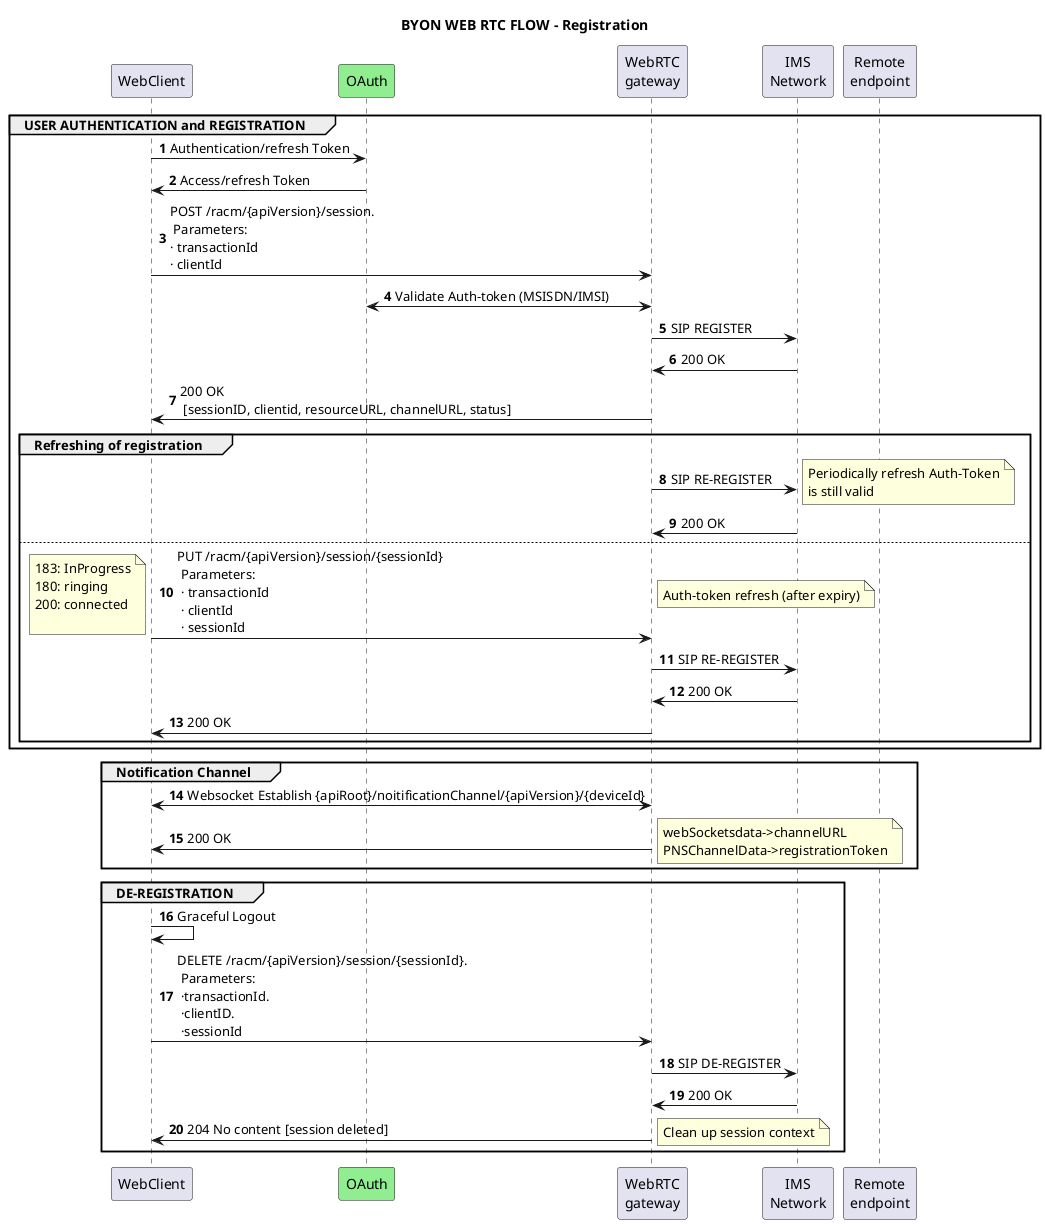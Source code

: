 @startuml BYON Registration

title "BYON WEB RTC FLOW - Registration"
autonumber


participant WebClient
participant OAuth #LightGreen
participant "WebRTC\ngateway" as WebRTC_GW
participant "IMS\nNetwork" as IMS_Network
participant "Remote\nendpoint" as RemoteEndpoint


group USER AUTHENTICATION and REGISTRATION

WebClient -> OAuth: Authentication/refresh Token
OAuth -> WebClient: Access/refresh Token
WebClient -> WebRTC_GW: POST /racm/{apiVersion}/session.\n Parameters:\n· transactionId \n· clientId
WebRTC_GW <-> OAuth: Validate Auth-token (MSISDN/IMSI)
WebRTC_GW -> IMS_Network: SIP REGISTER
IMS_Network -> WebRTC_GW: 200 OK
WebRTC_GW -> WebClient: 200 OK \n [sessionID, clientid, resourceURL, channelURL, status] 

group Refreshing of registration
  WebRTC_GW -> IMS_Network: SIP RE-REGISTER
  note right
   Periodically refresh Auth-Token
   is still valid
  end note
  IMS_Network -> WebRTC_GW: 200 OK

else
WebClient -> WebRTC_GW: PUT /racm/{apiVersion}/session/{sessionId} \n Parameters: \n · transactionId \n · clientId \n · sessionId
note left
183: InProgress
180: ringing
200: connected

end note
note right
  Auth-token refresh (after expiry)
end note
WebRTC_GW -> IMS_Network: SIP RE-REGISTER
IMS_Network -> WebRTC_GW: 200 OK
WebRTC_GW -> WebClient: 200 OK
end
end

group Notification Channel 
WebClient <-> WebRTC_GW: Websocket Establish {apiRoot}/noitificationChannel/{apiVersion}/{deviceId}
WebRTC_GW -> WebClient: 200 OK
  note right
   webSocketsdata->channelURL
   PNSChannelData->registrationToken
  end note
end

group DE-REGISTRATION
WebClient -> WebClient: Graceful Logout
WebClient -> WebRTC_GW: DELETE /racm/{apiVersion}/session/{sessionId}. \n Parameters: \n ·transactionId. \n ·clientID. \n ·sessionId
WebRTC_GW -> IMS_Network: SIP DE-REGISTER
IMS_Network -> WebRTC_GW: 200 OK
WebRTC_GW -> WebClient: 204 No content [session deleted]
      note right: Clean up session context
end 
@enduml
